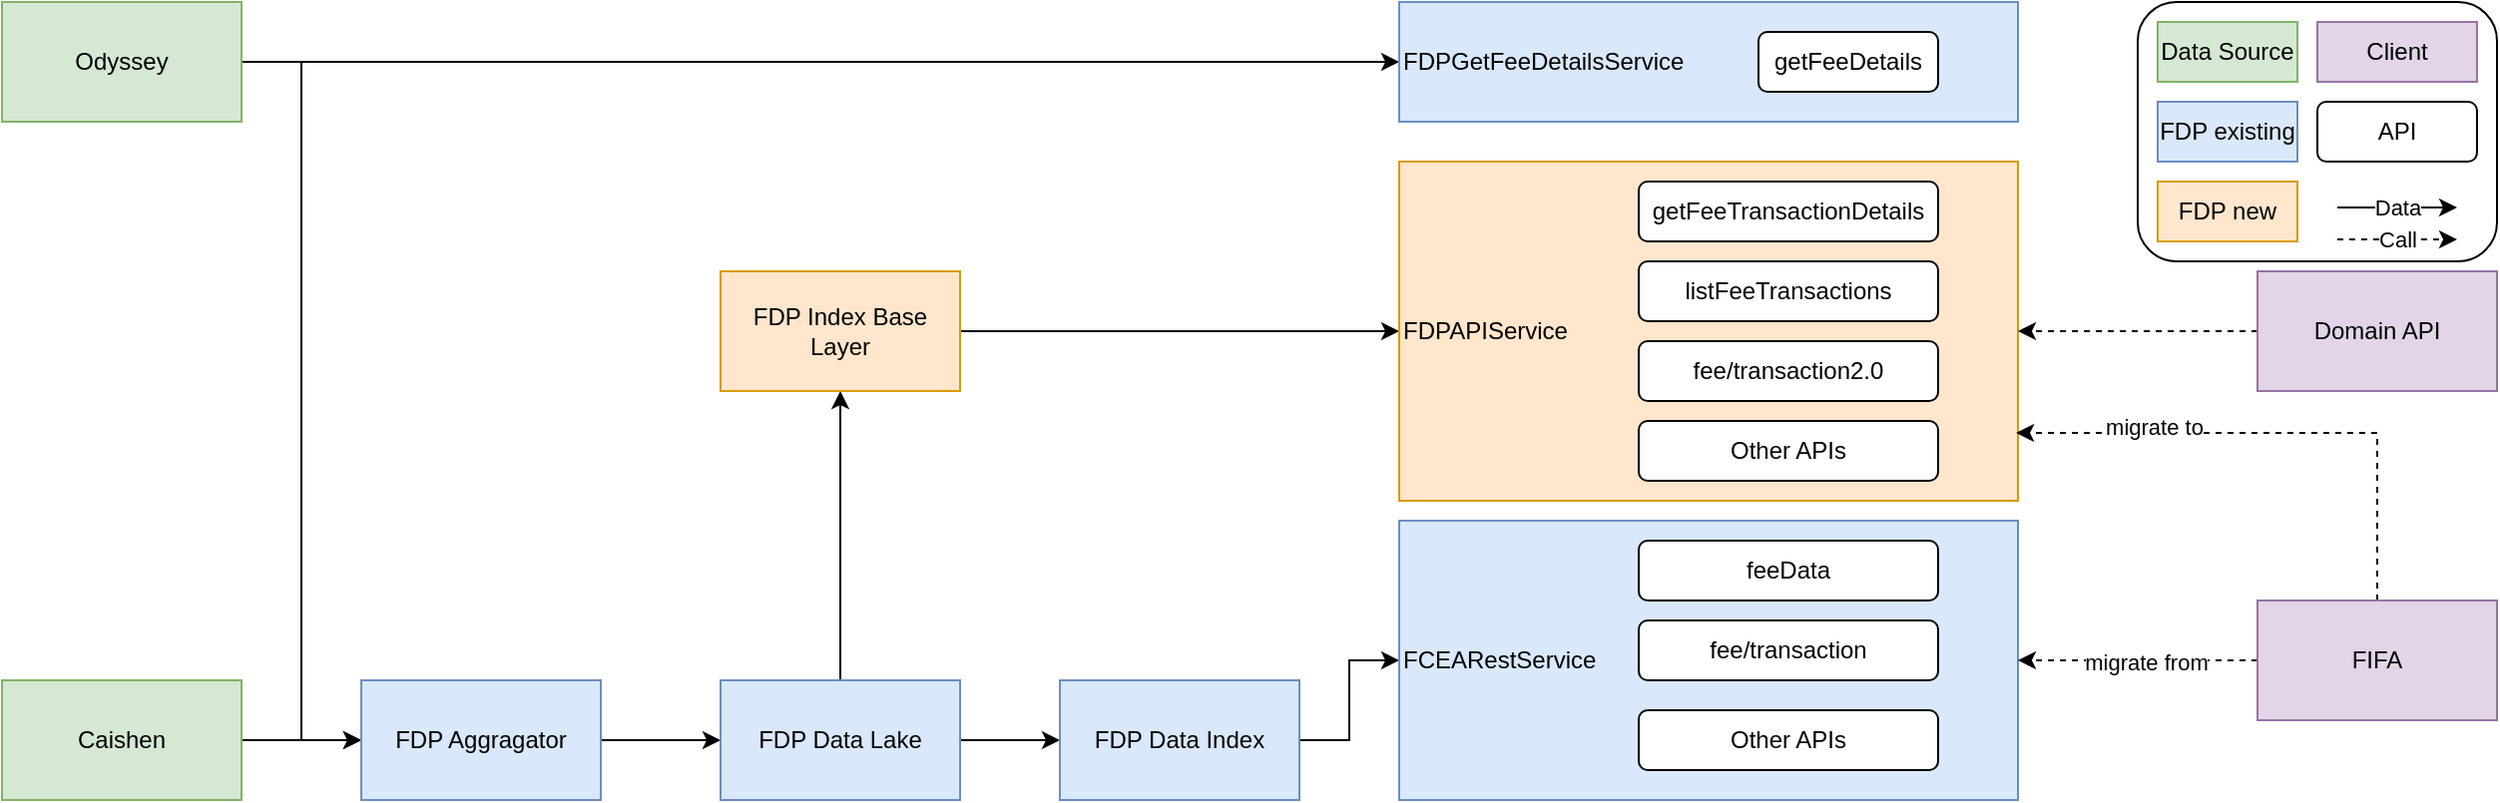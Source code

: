 <mxfile version="20.2.7" type="github">
  <diagram id="7Rbjh2p5dcIwtmNHppd4" name="Page-1">
    <mxGraphModel dx="3013" dy="1233" grid="1" gridSize="10" guides="1" tooltips="1" connect="1" arrows="1" fold="1" page="1" pageScale="1" pageWidth="850" pageHeight="1100" math="0" shadow="0">
      <root>
        <mxCell id="0" />
        <mxCell id="1" parent="0" />
        <mxCell id="yzW6pnKucrs6uDFOtpdG-46" value="" style="rounded=1;whiteSpace=wrap;html=1;" vertex="1" parent="1">
          <mxGeometry x="1060" y="120" width="180" height="130" as="geometry" />
        </mxCell>
        <mxCell id="yzW6pnKucrs6uDFOtpdG-7" style="edgeStyle=orthogonalEdgeStyle;rounded=0;orthogonalLoop=1;jettySize=auto;html=1;entryX=0;entryY=0.5;entryDx=0;entryDy=0;" edge="1" parent="1" source="yzW6pnKucrs6uDFOtpdG-1" target="yzW6pnKucrs6uDFOtpdG-3">
          <mxGeometry relative="1" as="geometry" />
        </mxCell>
        <mxCell id="yzW6pnKucrs6uDFOtpdG-17" style="edgeStyle=orthogonalEdgeStyle;rounded=0;orthogonalLoop=1;jettySize=auto;html=1;" edge="1" parent="1" source="yzW6pnKucrs6uDFOtpdG-1" target="yzW6pnKucrs6uDFOtpdG-13">
          <mxGeometry relative="1" as="geometry" />
        </mxCell>
        <mxCell id="yzW6pnKucrs6uDFOtpdG-1" value="Odyssey" style="rounded=0;whiteSpace=wrap;html=1;fillColor=#d5e8d4;strokeColor=#82b366;" vertex="1" parent="1">
          <mxGeometry x="-10" y="120" width="120" height="60" as="geometry" />
        </mxCell>
        <mxCell id="yzW6pnKucrs6uDFOtpdG-8" style="edgeStyle=orthogonalEdgeStyle;rounded=0;orthogonalLoop=1;jettySize=auto;html=1;entryX=0;entryY=0.5;entryDx=0;entryDy=0;" edge="1" parent="1" source="yzW6pnKucrs6uDFOtpdG-2" target="yzW6pnKucrs6uDFOtpdG-3">
          <mxGeometry relative="1" as="geometry" />
        </mxCell>
        <mxCell id="yzW6pnKucrs6uDFOtpdG-2" value="Caishen" style="rounded=0;whiteSpace=wrap;html=1;fillColor=#d5e8d4;strokeColor=#82b366;" vertex="1" parent="1">
          <mxGeometry x="-10" y="460" width="120" height="60" as="geometry" />
        </mxCell>
        <mxCell id="yzW6pnKucrs6uDFOtpdG-9" style="edgeStyle=orthogonalEdgeStyle;rounded=0;orthogonalLoop=1;jettySize=auto;html=1;entryX=0;entryY=0.5;entryDx=0;entryDy=0;" edge="1" parent="1" source="yzW6pnKucrs6uDFOtpdG-3" target="yzW6pnKucrs6uDFOtpdG-4">
          <mxGeometry relative="1" as="geometry" />
        </mxCell>
        <mxCell id="yzW6pnKucrs6uDFOtpdG-3" value="FDP Aggragator" style="rounded=0;whiteSpace=wrap;html=1;fillColor=#dae8fc;strokeColor=#6c8ebf;" vertex="1" parent="1">
          <mxGeometry x="170" y="460" width="120" height="60" as="geometry" />
        </mxCell>
        <mxCell id="yzW6pnKucrs6uDFOtpdG-10" style="edgeStyle=orthogonalEdgeStyle;rounded=0;orthogonalLoop=1;jettySize=auto;html=1;" edge="1" parent="1" source="yzW6pnKucrs6uDFOtpdG-4" target="yzW6pnKucrs6uDFOtpdG-5">
          <mxGeometry relative="1" as="geometry" />
        </mxCell>
        <mxCell id="yzW6pnKucrs6uDFOtpdG-18" style="edgeStyle=orthogonalEdgeStyle;rounded=0;orthogonalLoop=1;jettySize=auto;html=1;entryX=0.5;entryY=1;entryDx=0;entryDy=0;" edge="1" parent="1" source="yzW6pnKucrs6uDFOtpdG-4" target="yzW6pnKucrs6uDFOtpdG-11">
          <mxGeometry relative="1" as="geometry" />
        </mxCell>
        <mxCell id="yzW6pnKucrs6uDFOtpdG-4" value="FDP Data Lake" style="rounded=0;whiteSpace=wrap;html=1;fillColor=#dae8fc;strokeColor=#6c8ebf;" vertex="1" parent="1">
          <mxGeometry x="350" y="460" width="120" height="60" as="geometry" />
        </mxCell>
        <mxCell id="yzW6pnKucrs6uDFOtpdG-16" style="edgeStyle=orthogonalEdgeStyle;rounded=0;orthogonalLoop=1;jettySize=auto;html=1;" edge="1" parent="1" source="yzW6pnKucrs6uDFOtpdG-5" target="yzW6pnKucrs6uDFOtpdG-6">
          <mxGeometry relative="1" as="geometry" />
        </mxCell>
        <mxCell id="yzW6pnKucrs6uDFOtpdG-5" value="FDP Data Index" style="rounded=0;whiteSpace=wrap;html=1;fillColor=#dae8fc;strokeColor=#6c8ebf;" vertex="1" parent="1">
          <mxGeometry x="520" y="460" width="120" height="60" as="geometry" />
        </mxCell>
        <mxCell id="yzW6pnKucrs6uDFOtpdG-6" value="FCEARestService" style="rounded=0;whiteSpace=wrap;html=1;fillColor=#dae8fc;strokeColor=#6c8ebf;align=left;" vertex="1" parent="1">
          <mxGeometry x="690" y="380" width="310" height="140" as="geometry" />
        </mxCell>
        <mxCell id="yzW6pnKucrs6uDFOtpdG-15" style="edgeStyle=orthogonalEdgeStyle;rounded=0;orthogonalLoop=1;jettySize=auto;html=1;" edge="1" parent="1" source="yzW6pnKucrs6uDFOtpdG-11" target="yzW6pnKucrs6uDFOtpdG-12">
          <mxGeometry relative="1" as="geometry" />
        </mxCell>
        <mxCell id="yzW6pnKucrs6uDFOtpdG-11" value="FDP Index Base Layer " style="rounded=0;whiteSpace=wrap;html=1;fillColor=#ffe6cc;strokeColor=#d79b00;" vertex="1" parent="1">
          <mxGeometry x="350" y="255" width="120" height="60" as="geometry" />
        </mxCell>
        <mxCell id="yzW6pnKucrs6uDFOtpdG-12" value="FDPAPIService" style="rounded=0;whiteSpace=wrap;html=1;fillColor=#ffe6cc;strokeColor=#d79b00;align=left;" vertex="1" parent="1">
          <mxGeometry x="690" y="200" width="310" height="170" as="geometry" />
        </mxCell>
        <mxCell id="yzW6pnKucrs6uDFOtpdG-13" value="FDPGetFeeDetailsService" style="rounded=0;whiteSpace=wrap;html=1;fillColor=#dae8fc;strokeColor=#6c8ebf;align=left;" vertex="1" parent="1">
          <mxGeometry x="690" y="120" width="310" height="60" as="geometry" />
        </mxCell>
        <mxCell id="yzW6pnKucrs6uDFOtpdG-20" value="getFeeDetails" style="rounded=1;whiteSpace=wrap;html=1;" vertex="1" parent="1">
          <mxGeometry x="870" y="135" width="90" height="30" as="geometry" />
        </mxCell>
        <mxCell id="yzW6pnKucrs6uDFOtpdG-21" value="getFeeTransactionDetails" style="rounded=1;whiteSpace=wrap;html=1;" vertex="1" parent="1">
          <mxGeometry x="810" y="210" width="150" height="30" as="geometry" />
        </mxCell>
        <mxCell id="yzW6pnKucrs6uDFOtpdG-29" style="edgeStyle=orthogonalEdgeStyle;rounded=0;orthogonalLoop=1;jettySize=auto;html=1;dashed=1;" edge="1" parent="1" source="yzW6pnKucrs6uDFOtpdG-22" target="yzW6pnKucrs6uDFOtpdG-6">
          <mxGeometry relative="1" as="geometry" />
        </mxCell>
        <mxCell id="yzW6pnKucrs6uDFOtpdG-34" value="\" style="edgeLabel;html=1;align=center;verticalAlign=middle;resizable=0;points=[];" vertex="1" connectable="0" parent="yzW6pnKucrs6uDFOtpdG-29">
          <mxGeometry x="0.024" y="-1" relative="1" as="geometry">
            <mxPoint as="offset" />
          </mxGeometry>
        </mxCell>
        <mxCell id="yzW6pnKucrs6uDFOtpdG-35" value="migrate from" style="edgeLabel;html=1;align=center;verticalAlign=middle;resizable=0;points=[];" vertex="1" connectable="0" parent="yzW6pnKucrs6uDFOtpdG-29">
          <mxGeometry x="-0.067" y="1" relative="1" as="geometry">
            <mxPoint as="offset" />
          </mxGeometry>
        </mxCell>
        <mxCell id="yzW6pnKucrs6uDFOtpdG-36" style="edgeStyle=orthogonalEdgeStyle;rounded=0;orthogonalLoop=1;jettySize=auto;html=1;entryX=0.997;entryY=0.8;entryDx=0;entryDy=0;entryPerimeter=0;dashed=1;exitX=0.5;exitY=0;exitDx=0;exitDy=0;" edge="1" parent="1" source="yzW6pnKucrs6uDFOtpdG-22" target="yzW6pnKucrs6uDFOtpdG-12">
          <mxGeometry relative="1" as="geometry" />
        </mxCell>
        <mxCell id="yzW6pnKucrs6uDFOtpdG-37" value="migrate to" style="edgeLabel;html=1;align=center;verticalAlign=middle;resizable=0;points=[];" vertex="1" connectable="0" parent="yzW6pnKucrs6uDFOtpdG-36">
          <mxGeometry x="0.48" y="-3" relative="1" as="geometry">
            <mxPoint as="offset" />
          </mxGeometry>
        </mxCell>
        <mxCell id="yzW6pnKucrs6uDFOtpdG-22" value="FIFA" style="rounded=0;whiteSpace=wrap;html=1;fillColor=#e1d5e7;strokeColor=#9673a6;" vertex="1" parent="1">
          <mxGeometry x="1120" y="420" width="120" height="60" as="geometry" />
        </mxCell>
        <mxCell id="yzW6pnKucrs6uDFOtpdG-28" style="edgeStyle=orthogonalEdgeStyle;rounded=0;orthogonalLoop=1;jettySize=auto;html=1;dashed=1;" edge="1" parent="1" source="yzW6pnKucrs6uDFOtpdG-23" target="yzW6pnKucrs6uDFOtpdG-12">
          <mxGeometry relative="1" as="geometry" />
        </mxCell>
        <mxCell id="yzW6pnKucrs6uDFOtpdG-23" value="Domain API" style="rounded=0;whiteSpace=wrap;html=1;fillColor=#e1d5e7;strokeColor=#9673a6;" vertex="1" parent="1">
          <mxGeometry x="1120" y="255" width="120" height="60" as="geometry" />
        </mxCell>
        <mxCell id="yzW6pnKucrs6uDFOtpdG-24" value="listFeeTransactions" style="rounded=1;whiteSpace=wrap;html=1;" vertex="1" parent="1">
          <mxGeometry x="810" y="250" width="150" height="30" as="geometry" />
        </mxCell>
        <mxCell id="yzW6pnKucrs6uDFOtpdG-25" value="fee/transaction2.0" style="rounded=1;whiteSpace=wrap;html=1;" vertex="1" parent="1">
          <mxGeometry x="810" y="290" width="150" height="30" as="geometry" />
        </mxCell>
        <mxCell id="yzW6pnKucrs6uDFOtpdG-26" value="Other APIs" style="rounded=1;whiteSpace=wrap;html=1;" vertex="1" parent="1">
          <mxGeometry x="810" y="330" width="150" height="30" as="geometry" />
        </mxCell>
        <mxCell id="yzW6pnKucrs6uDFOtpdG-31" value="Other APIs" style="rounded=1;whiteSpace=wrap;html=1;" vertex="1" parent="1">
          <mxGeometry x="810" y="475" width="150" height="30" as="geometry" />
        </mxCell>
        <mxCell id="yzW6pnKucrs6uDFOtpdG-32" value="feeData" style="rounded=1;whiteSpace=wrap;html=1;" vertex="1" parent="1">
          <mxGeometry x="810" y="390" width="150" height="30" as="geometry" />
        </mxCell>
        <mxCell id="yzW6pnKucrs6uDFOtpdG-33" value="fee/transaction" style="rounded=1;whiteSpace=wrap;html=1;" vertex="1" parent="1">
          <mxGeometry x="810" y="430" width="150" height="30" as="geometry" />
        </mxCell>
        <mxCell id="yzW6pnKucrs6uDFOtpdG-38" value="Data Source" style="rounded=0;whiteSpace=wrap;html=1;fillColor=#d5e8d4;strokeColor=#82b366;" vertex="1" parent="1">
          <mxGeometry x="1070" y="130" width="70" height="30" as="geometry" />
        </mxCell>
        <mxCell id="yzW6pnKucrs6uDFOtpdG-39" value="FDP existing" style="rounded=0;whiteSpace=wrap;html=1;fillColor=#dae8fc;strokeColor=#6c8ebf;" vertex="1" parent="1">
          <mxGeometry x="1070" y="170" width="70" height="30" as="geometry" />
        </mxCell>
        <mxCell id="yzW6pnKucrs6uDFOtpdG-40" value="FDP new" style="rounded=0;whiteSpace=wrap;html=1;fillColor=#ffe6cc;strokeColor=#d79b00;" vertex="1" parent="1">
          <mxGeometry x="1070" y="210" width="70" height="30" as="geometry" />
        </mxCell>
        <mxCell id="yzW6pnKucrs6uDFOtpdG-41" value="Client" style="rounded=0;whiteSpace=wrap;html=1;fillColor=#e1d5e7;strokeColor=#9673a6;" vertex="1" parent="1">
          <mxGeometry x="1150" y="130" width="80" height="30" as="geometry" />
        </mxCell>
        <mxCell id="yzW6pnKucrs6uDFOtpdG-42" value="Data" style="endArrow=classic;html=1;rounded=0;" edge="1" parent="1">
          <mxGeometry width="50" height="50" relative="1" as="geometry">
            <mxPoint x="1160" y="223" as="sourcePoint" />
            <mxPoint x="1220" y="223" as="targetPoint" />
          </mxGeometry>
        </mxCell>
        <mxCell id="yzW6pnKucrs6uDFOtpdG-44" value="Call" style="endArrow=classic;html=1;rounded=0;dashed=1;" edge="1" parent="1">
          <mxGeometry width="50" height="50" relative="1" as="geometry">
            <mxPoint x="1160" y="239" as="sourcePoint" />
            <mxPoint x="1220" y="239" as="targetPoint" />
          </mxGeometry>
        </mxCell>
        <mxCell id="yzW6pnKucrs6uDFOtpdG-45" value="API" style="rounded=1;whiteSpace=wrap;html=1;" vertex="1" parent="1">
          <mxGeometry x="1150" y="170" width="80" height="30" as="geometry" />
        </mxCell>
      </root>
    </mxGraphModel>
  </diagram>
</mxfile>
